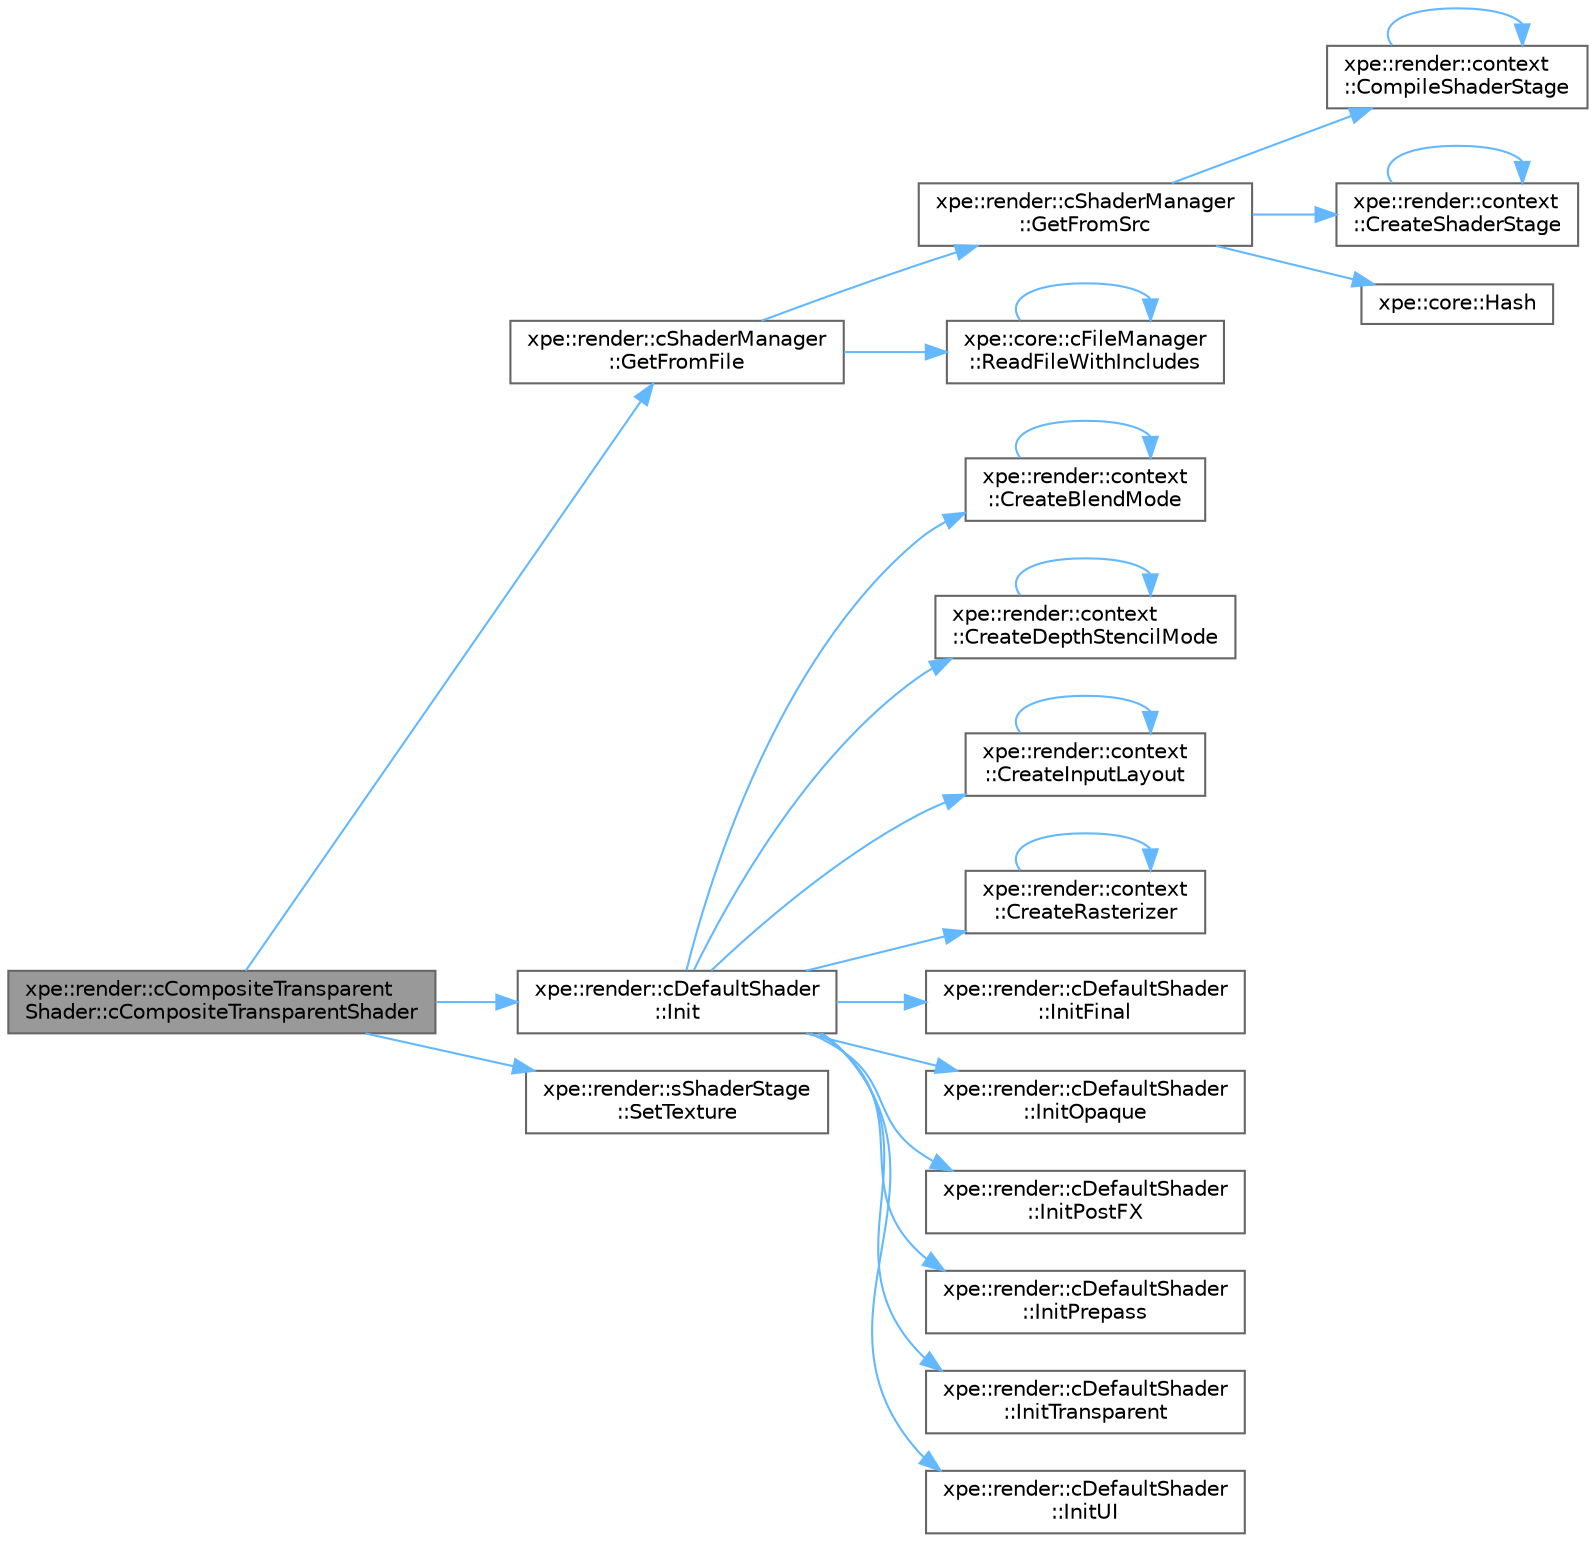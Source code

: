 digraph "xpe::render::cCompositeTransparentShader::cCompositeTransparentShader"
{
 // LATEX_PDF_SIZE
  bgcolor="transparent";
  edge [fontname=Helvetica,fontsize=10,labelfontname=Helvetica,labelfontsize=10];
  node [fontname=Helvetica,fontsize=10,shape=box,height=0.2,width=0.4];
  rankdir="LR";
  Node1 [id="Node000001",label="xpe::render::cCompositeTransparent\lShader::cCompositeTransparentShader",height=0.2,width=0.4,color="gray40", fillcolor="grey60", style="filled", fontcolor="black",tooltip=" "];
  Node1 -> Node2 [id="edge26_Node000001_Node000002",color="steelblue1",style="solid",tooltip=" "];
  Node2 [id="Node000002",label="xpe::render::cShaderManager\l::GetFromFile",height=0.2,width=0.4,color="grey40", fillcolor="white", style="filled",URL="$classxpe_1_1render_1_1c_shader_manager.html#a97a6e32b351d6afb063039f115b55ae7",tooltip=" "];
  Node2 -> Node3 [id="edge27_Node000002_Node000003",color="steelblue1",style="solid",tooltip=" "];
  Node3 [id="Node000003",label="xpe::render::cShaderManager\l::GetFromSrc",height=0.2,width=0.4,color="grey40", fillcolor="white", style="filled",URL="$classxpe_1_1render_1_1c_shader_manager.html#a118920e0723385c43912ddc9ac7441d7",tooltip=" "];
  Node3 -> Node4 [id="edge28_Node000003_Node000004",color="steelblue1",style="solid",tooltip=" "];
  Node4 [id="Node000004",label="xpe::render::context\l::CompileShaderStage",height=0.2,width=0.4,color="grey40", fillcolor="white", style="filled",URL="$namespacexpe_1_1render_1_1context.html#a816f76047d559204c31d48f1d3d443db",tooltip=" "];
  Node4 -> Node4 [id="edge29_Node000004_Node000004",color="steelblue1",style="solid",tooltip=" "];
  Node3 -> Node5 [id="edge30_Node000003_Node000005",color="steelblue1",style="solid",tooltip=" "];
  Node5 [id="Node000005",label="xpe::render::context\l::CreateShaderStage",height=0.2,width=0.4,color="grey40", fillcolor="white", style="filled",URL="$namespacexpe_1_1render_1_1context.html#ac9189ce9a5381facd88c5277f912f364",tooltip=" "];
  Node5 -> Node5 [id="edge31_Node000005_Node000005",color="steelblue1",style="solid",tooltip=" "];
  Node3 -> Node6 [id="edge32_Node000003_Node000006",color="steelblue1",style="solid",tooltip=" "];
  Node6 [id="Node000006",label="xpe::core::Hash",height=0.2,width=0.4,color="grey40", fillcolor="white", style="filled",URL="$namespacexpe_1_1core.html#a21084dba4baabe2a8da4ee568572f6da",tooltip=" "];
  Node2 -> Node7 [id="edge33_Node000002_Node000007",color="steelblue1",style="solid",tooltip=" "];
  Node7 [id="Node000007",label="xpe::core::cFileManager\l::ReadFileWithIncludes",height=0.2,width=0.4,color="grey40", fillcolor="white", style="filled",URL="$classxpe_1_1core_1_1c_file_manager.html#a3026d07fbdb1dc19bc823cf2e474ba7d",tooltip=" "];
  Node7 -> Node7 [id="edge34_Node000007_Node000007",color="steelblue1",style="solid",tooltip=" "];
  Node1 -> Node8 [id="edge35_Node000001_Node000008",color="steelblue1",style="solid",tooltip=" "];
  Node8 [id="Node000008",label="xpe::render::cDefaultShader\l::Init",height=0.2,width=0.4,color="grey40", fillcolor="white", style="filled",URL="$classxpe_1_1render_1_1c_default_shader.html#ab70979a918380ad6b90ac6d020e23e56",tooltip=" "];
  Node8 -> Node9 [id="edge36_Node000008_Node000009",color="steelblue1",style="solid",tooltip=" "];
  Node9 [id="Node000009",label="xpe::render::context\l::CreateBlendMode",height=0.2,width=0.4,color="grey40", fillcolor="white", style="filled",URL="$namespacexpe_1_1render_1_1context.html#a6e395d4437f8c080f645a8437deef74b",tooltip=" "];
  Node9 -> Node9 [id="edge37_Node000009_Node000009",color="steelblue1",style="solid",tooltip=" "];
  Node8 -> Node10 [id="edge38_Node000008_Node000010",color="steelblue1",style="solid",tooltip=" "];
  Node10 [id="Node000010",label="xpe::render::context\l::CreateDepthStencilMode",height=0.2,width=0.4,color="grey40", fillcolor="white", style="filled",URL="$namespacexpe_1_1render_1_1context.html#a43e5278217efb8187a5cb8334b1757b1",tooltip=" "];
  Node10 -> Node10 [id="edge39_Node000010_Node000010",color="steelblue1",style="solid",tooltip=" "];
  Node8 -> Node11 [id="edge40_Node000008_Node000011",color="steelblue1",style="solid",tooltip=" "];
  Node11 [id="Node000011",label="xpe::render::context\l::CreateInputLayout",height=0.2,width=0.4,color="grey40", fillcolor="white", style="filled",URL="$namespacexpe_1_1render_1_1context.html#a8e934d5748d4d33b0280d303edacac7c",tooltip=" "];
  Node11 -> Node11 [id="edge41_Node000011_Node000011",color="steelblue1",style="solid",tooltip=" "];
  Node8 -> Node12 [id="edge42_Node000008_Node000012",color="steelblue1",style="solid",tooltip=" "];
  Node12 [id="Node000012",label="xpe::render::context\l::CreateRasterizer",height=0.2,width=0.4,color="grey40", fillcolor="white", style="filled",URL="$namespacexpe_1_1render_1_1context.html#a2d6162b82c3516e13585717877cdd810",tooltip=" "];
  Node12 -> Node12 [id="edge43_Node000012_Node000012",color="steelblue1",style="solid",tooltip=" "];
  Node8 -> Node13 [id="edge44_Node000008_Node000013",color="steelblue1",style="solid",tooltip=" "];
  Node13 [id="Node000013",label="xpe::render::cDefaultShader\l::InitFinal",height=0.2,width=0.4,color="grey40", fillcolor="white", style="filled",URL="$classxpe_1_1render_1_1c_default_shader.html#a94c9420cc3cee18454c9b0381a0c8303",tooltip=" "];
  Node8 -> Node14 [id="edge45_Node000008_Node000014",color="steelblue1",style="solid",tooltip=" "];
  Node14 [id="Node000014",label="xpe::render::cDefaultShader\l::InitOpaque",height=0.2,width=0.4,color="grey40", fillcolor="white", style="filled",URL="$classxpe_1_1render_1_1c_default_shader.html#a432663a9956bbd6b79fb46b6c5f70b92",tooltip=" "];
  Node8 -> Node15 [id="edge46_Node000008_Node000015",color="steelblue1",style="solid",tooltip=" "];
  Node15 [id="Node000015",label="xpe::render::cDefaultShader\l::InitPostFX",height=0.2,width=0.4,color="grey40", fillcolor="white", style="filled",URL="$classxpe_1_1render_1_1c_default_shader.html#ae7eae67faabb5d18b014aebbf9fef3f5",tooltip=" "];
  Node8 -> Node16 [id="edge47_Node000008_Node000016",color="steelblue1",style="solid",tooltip=" "];
  Node16 [id="Node000016",label="xpe::render::cDefaultShader\l::InitPrepass",height=0.2,width=0.4,color="grey40", fillcolor="white", style="filled",URL="$classxpe_1_1render_1_1c_default_shader.html#a113c277f6a3d283c6ace4e7fda913853",tooltip=" "];
  Node8 -> Node17 [id="edge48_Node000008_Node000017",color="steelblue1",style="solid",tooltip=" "];
  Node17 [id="Node000017",label="xpe::render::cDefaultShader\l::InitTransparent",height=0.2,width=0.4,color="grey40", fillcolor="white", style="filled",URL="$classxpe_1_1render_1_1c_default_shader.html#ad4f9480afbaccfd7f785e564b187c052",tooltip=" "];
  Node8 -> Node18 [id="edge49_Node000008_Node000018",color="steelblue1",style="solid",tooltip=" "];
  Node18 [id="Node000018",label="xpe::render::cDefaultShader\l::InitUI",height=0.2,width=0.4,color="grey40", fillcolor="white", style="filled",URL="$classxpe_1_1render_1_1c_default_shader.html#a5b9b2cb08e062a41083e5df13738f6be",tooltip=" "];
  Node1 -> Node19 [id="edge50_Node000001_Node000019",color="steelblue1",style="solid",tooltip=" "];
  Node19 [id="Node000019",label="xpe::render::sShaderStage\l::SetTexture",height=0.2,width=0.4,color="grey40", fillcolor="white", style="filled",URL="$structxpe_1_1render_1_1s_shader_stage.html#a94e63af7ae74675f7fcb248f99dadca8",tooltip=" "];
}

